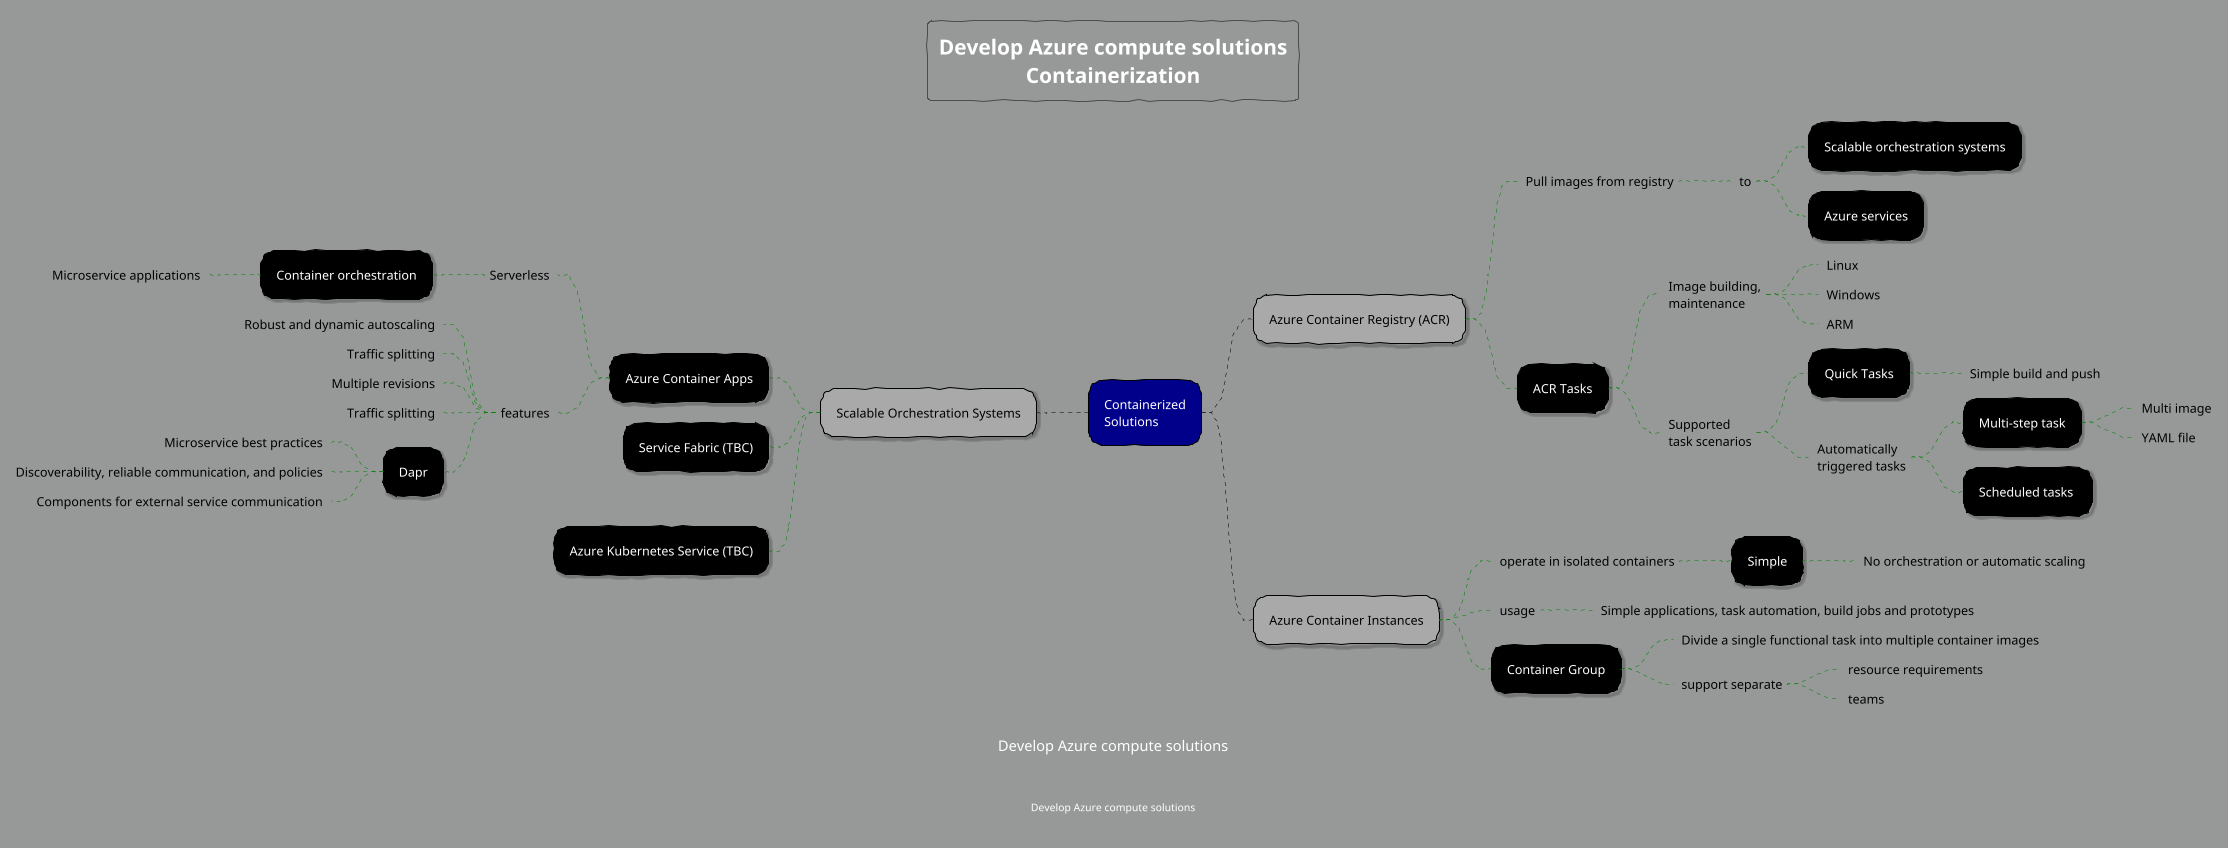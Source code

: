 @startmindmap "Containerization"

' https://plantuml.com/theme
!theme sketchy
skinparam backgroundColor #969998

title Develop Azure compute solutions\nContainerization
caption Develop Azure compute solutions
center footer Develop Azure compute solutions

<style>
    mindMapDiagram {
        .root {
            BackgroundColor darkblue
            LineColor black
            FontColor white
        }

        node {
            FontColor white
            LineColor black
            BackgroundColor black
            Shadowing 2.0
            RoundCorner 25
        }
        :depth(0) {
            FontColor black
            LineColor white
            BackgroundColor white
            Shadowing 0.0
        }
        :depth(1) {
            FontColor black
            BackgroundColor darkgrey
            Shadowing 2.0
        }

        arrow {
            LineStyle 4
            LineThickness 0.5
            LineColor green
        }

        boxless {
            FontColor black
            Margin 10
            Padding 10
            MaximumWidth 400
        }
    }
</style>


+ Containerized\nSolutions <<root>>
++ Azure Container Registry (ACR)
+++_ Pull images from registry
++++_ to
+++++ Scalable orchestration systems
+++++ Azure services
+++ ACR Tasks
++++_ Image building,\nmaintenance
+++++_ Linux
+++++_ Windows
+++++_ ARM
++++_ Supported\ntask scenarios
+++++ Quick Tasks
++++++_ Simple build and push
+++++_ Automatically\ntriggered tasks
++++++ Multi-step task
+++++++_ Multi image
+++++++_ YAML file
++++++ Scheduled tasks 

++ Azure Container Instances
+++_ operate in isolated containers
++++ Simple
+++++_ No orchestration or automatic scaling
+++_ usage
++++_ Simple applications, task automation, build jobs and prototypes
+++ Container Group
++++_ Divide a single functional task into multiple container images
++++_ support separate
+++++_ resource requirements
+++++_ teams

-- Scalable Orchestration Systems

--- Azure Container Apps
----_ Serverless 
----- Container orchestration
------_ Microservice applications
----_ features
-----_ Robust and dynamic autoscaling
-----_ Traffic splitting
-----_ Multiple revisions
-----_ Traffic splitting
----- Dapr
------_ Microservice best practices
------_ Discoverability, reliable communication, and policies
------_ Components for external service communication

--- Service Fabric (TBC)
--- Azure Kubernetes Service (TBC)

@endmindmap